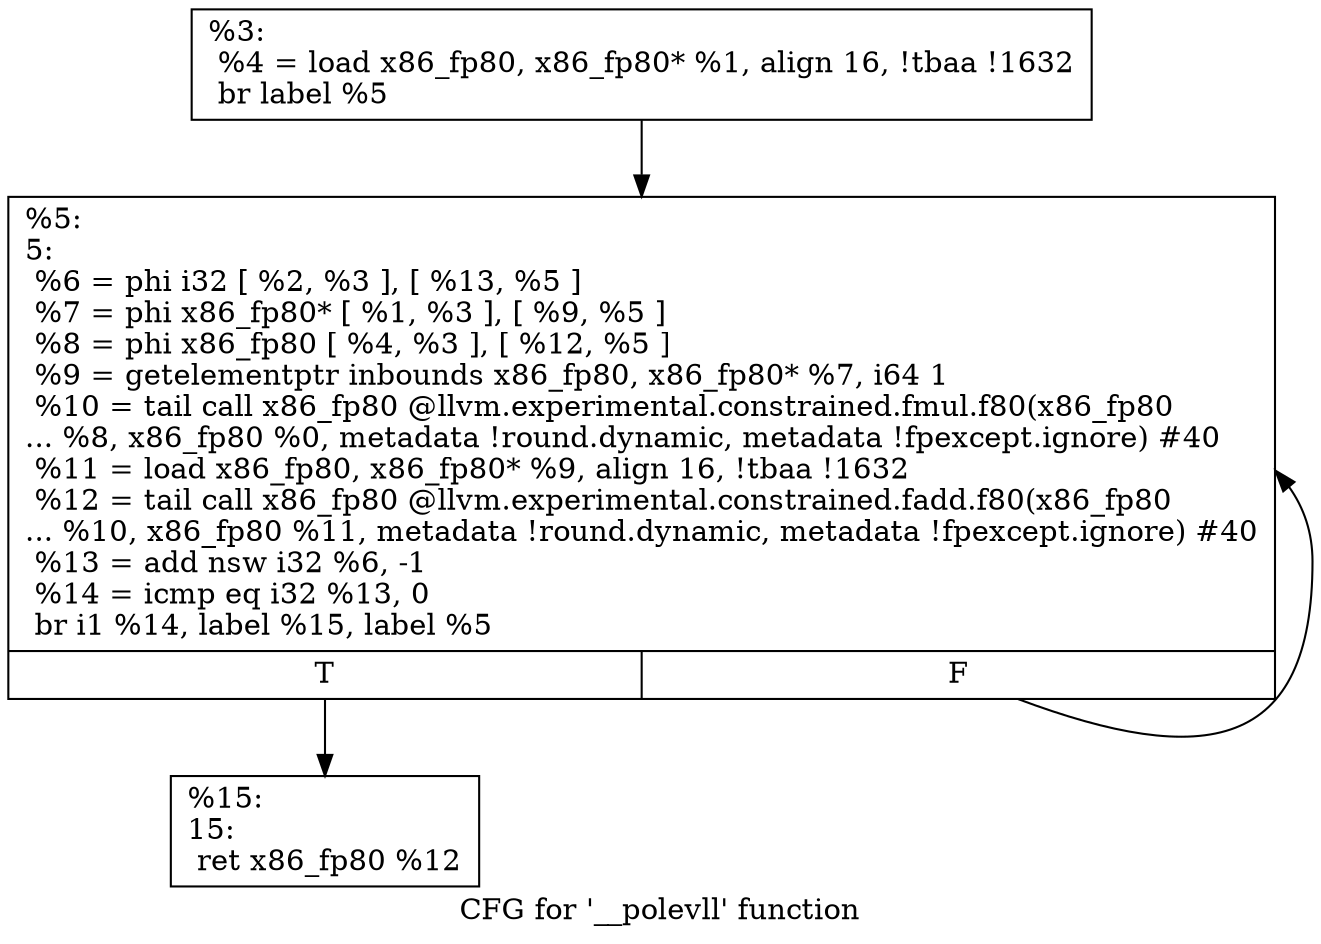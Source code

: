 digraph "CFG for '__polevll' function" {
	label="CFG for '__polevll' function";

	Node0x1576380 [shape=record,label="{%3:\l  %4 = load x86_fp80, x86_fp80* %1, align 16, !tbaa !1632\l  br label %5\l}"];
	Node0x1576380 -> Node0x1576450;
	Node0x1576450 [shape=record,label="{%5:\l5:                                                \l  %6 = phi i32 [ %2, %3 ], [ %13, %5 ]\l  %7 = phi x86_fp80* [ %1, %3 ], [ %9, %5 ]\l  %8 = phi x86_fp80 [ %4, %3 ], [ %12, %5 ]\l  %9 = getelementptr inbounds x86_fp80, x86_fp80* %7, i64 1\l  %10 = tail call x86_fp80 @llvm.experimental.constrained.fmul.f80(x86_fp80\l... %8, x86_fp80 %0, metadata !round.dynamic, metadata !fpexcept.ignore) #40\l  %11 = load x86_fp80, x86_fp80* %9, align 16, !tbaa !1632\l  %12 = tail call x86_fp80 @llvm.experimental.constrained.fadd.f80(x86_fp80\l... %10, x86_fp80 %11, metadata !round.dynamic, metadata !fpexcept.ignore) #40\l  %13 = add nsw i32 %6, -1\l  %14 = icmp eq i32 %13, 0\l  br i1 %14, label %15, label %5\l|{<s0>T|<s1>F}}"];
	Node0x1576450:s0 -> Node0x15764a0;
	Node0x1576450:s1 -> Node0x1576450;
	Node0x15764a0 [shape=record,label="{%15:\l15:                                               \l  ret x86_fp80 %12\l}"];
}
